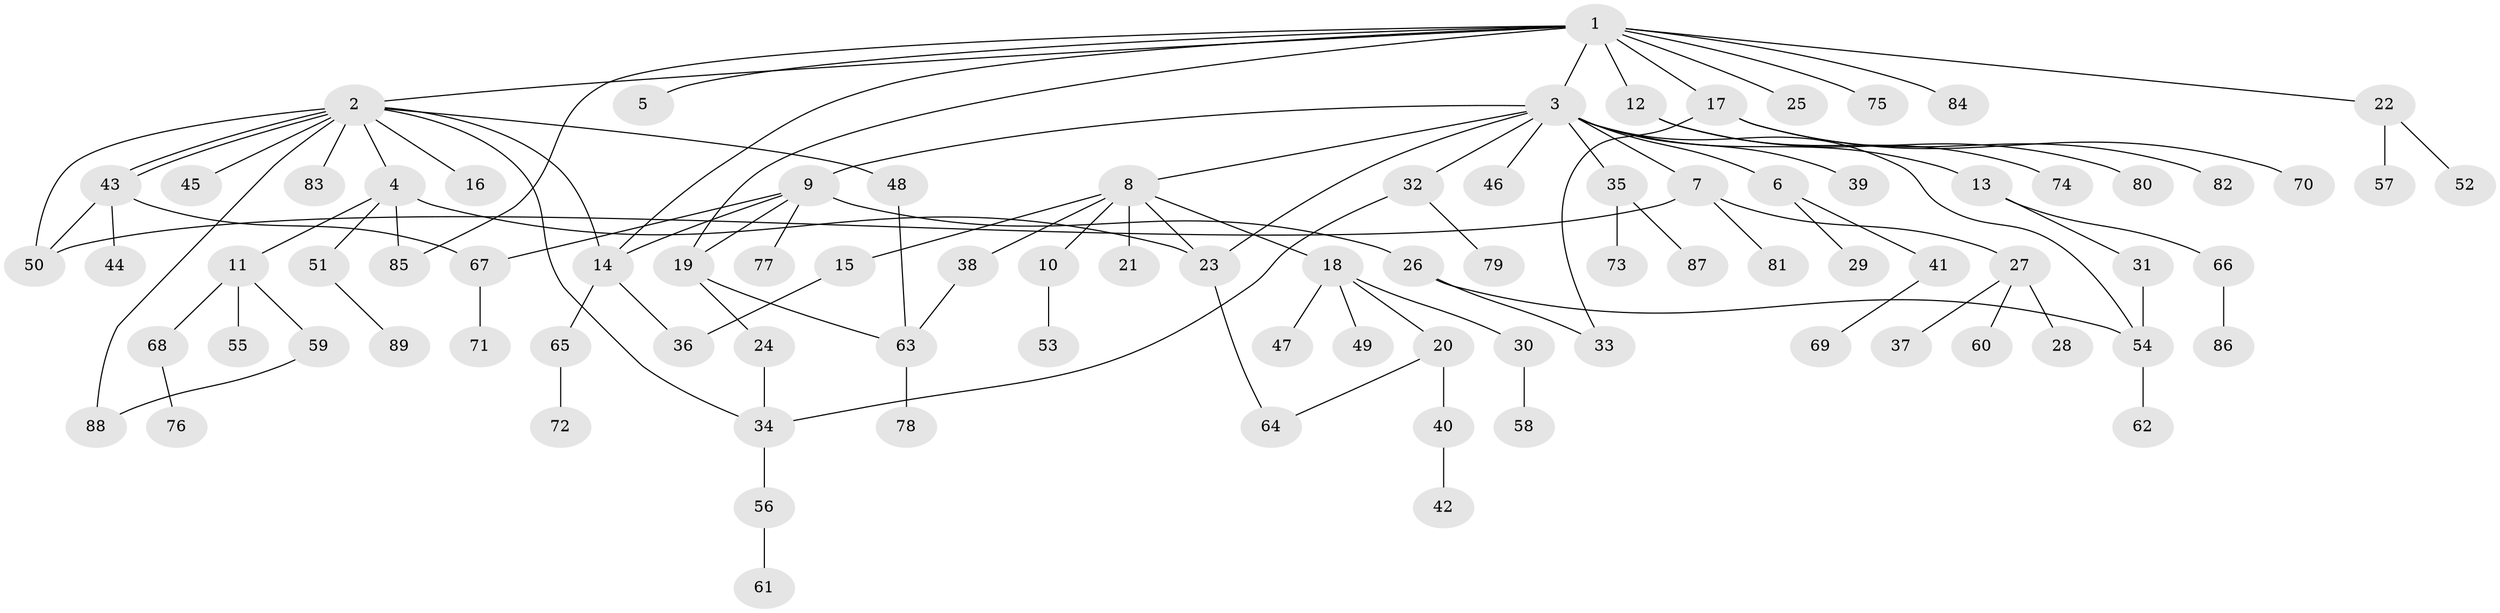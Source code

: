 // coarse degree distribution, {11: 0.034482758620689655, 15: 0.017241379310344827, 1: 0.5172413793103449, 2: 0.15517241379310345, 6: 0.05172413793103448, 8: 0.017241379310344827, 4: 0.08620689655172414, 3: 0.10344827586206896, 5: 0.017241379310344827}
// Generated by graph-tools (version 1.1) at 2025/23/03/03/25 07:23:53]
// undirected, 89 vertices, 108 edges
graph export_dot {
graph [start="1"]
  node [color=gray90,style=filled];
  1;
  2;
  3;
  4;
  5;
  6;
  7;
  8;
  9;
  10;
  11;
  12;
  13;
  14;
  15;
  16;
  17;
  18;
  19;
  20;
  21;
  22;
  23;
  24;
  25;
  26;
  27;
  28;
  29;
  30;
  31;
  32;
  33;
  34;
  35;
  36;
  37;
  38;
  39;
  40;
  41;
  42;
  43;
  44;
  45;
  46;
  47;
  48;
  49;
  50;
  51;
  52;
  53;
  54;
  55;
  56;
  57;
  58;
  59;
  60;
  61;
  62;
  63;
  64;
  65;
  66;
  67;
  68;
  69;
  70;
  71;
  72;
  73;
  74;
  75;
  76;
  77;
  78;
  79;
  80;
  81;
  82;
  83;
  84;
  85;
  86;
  87;
  88;
  89;
  1 -- 2;
  1 -- 3;
  1 -- 5;
  1 -- 12;
  1 -- 14;
  1 -- 17;
  1 -- 19;
  1 -- 22;
  1 -- 25;
  1 -- 75;
  1 -- 84;
  1 -- 85;
  2 -- 4;
  2 -- 14;
  2 -- 16;
  2 -- 34;
  2 -- 43;
  2 -- 43;
  2 -- 45;
  2 -- 48;
  2 -- 50;
  2 -- 83;
  2 -- 88;
  3 -- 6;
  3 -- 7;
  3 -- 8;
  3 -- 9;
  3 -- 13;
  3 -- 23;
  3 -- 32;
  3 -- 35;
  3 -- 39;
  3 -- 46;
  3 -- 54;
  4 -- 11;
  4 -- 23;
  4 -- 51;
  4 -- 85;
  6 -- 29;
  6 -- 41;
  7 -- 27;
  7 -- 50;
  7 -- 81;
  8 -- 10;
  8 -- 15;
  8 -- 18;
  8 -- 21;
  8 -- 23;
  8 -- 38;
  9 -- 14;
  9 -- 19;
  9 -- 26;
  9 -- 67;
  9 -- 77;
  10 -- 53;
  11 -- 55;
  11 -- 59;
  11 -- 68;
  12 -- 74;
  12 -- 80;
  13 -- 31;
  13 -- 66;
  14 -- 36;
  14 -- 65;
  15 -- 36;
  17 -- 33;
  17 -- 70;
  17 -- 82;
  18 -- 20;
  18 -- 30;
  18 -- 47;
  18 -- 49;
  19 -- 24;
  19 -- 63;
  20 -- 40;
  20 -- 64;
  22 -- 52;
  22 -- 57;
  23 -- 64;
  24 -- 34;
  26 -- 33;
  26 -- 54;
  27 -- 28;
  27 -- 37;
  27 -- 60;
  30 -- 58;
  31 -- 54;
  32 -- 34;
  32 -- 79;
  34 -- 56;
  35 -- 73;
  35 -- 87;
  38 -- 63;
  40 -- 42;
  41 -- 69;
  43 -- 44;
  43 -- 50;
  43 -- 67;
  48 -- 63;
  51 -- 89;
  54 -- 62;
  56 -- 61;
  59 -- 88;
  63 -- 78;
  65 -- 72;
  66 -- 86;
  67 -- 71;
  68 -- 76;
}
